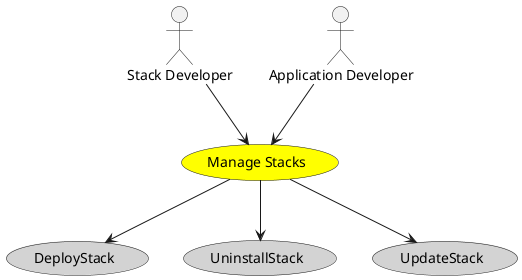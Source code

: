 @startuml


usecase "Manage Stacks" as ManageStacks #yellow

Actor "Stack Developer" as StackDeveloper

StackDeveloper --> ManageStacks

Actor "Application Developer" as ApplicationDeveloper

ApplicationDeveloper --> ManageStacks



usecase "DeployStack" as DeployStack #lightgrey

ManageStacks --> DeployStack

usecase "UninstallStack" as UninstallStack #lightgrey

ManageStacks --> UninstallStack

usecase "UpdateStack" as UpdateStack #lightgrey

ManageStacks --> UpdateStack









@enduml
